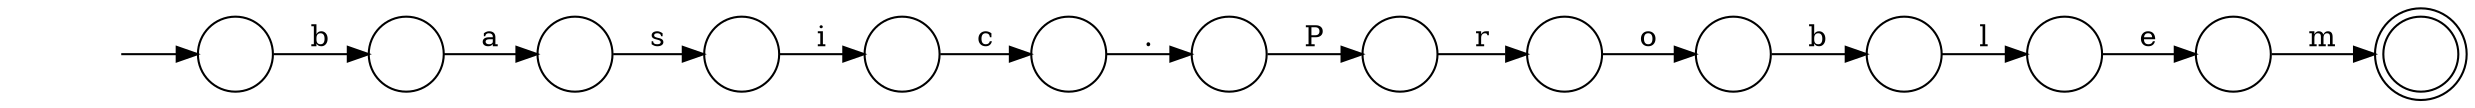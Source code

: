 digraph Automaton {
  rankdir = LR;
  0 [shape=circle,label=""];
  0 -> 12 [label="l"]
  1 [shape=circle,label=""];
  1 -> 7 [label="a"]
  2 [shape=circle,label=""];
  2 -> 4 [label="c"]
  3 [shape=circle,label=""];
  3 -> 0 [label="b"]
  4 [shape=circle,label=""];
  4 -> 10 [label="."]
  5 [shape=circle,label=""];
  initial [shape=plaintext,label=""];
  initial -> 5
  5 -> 1 [label="b"]
  6 [shape=circle,label=""];
  6 -> 8 [label="r"]
  7 [shape=circle,label=""];
  7 -> 13 [label="s"]
  8 [shape=circle,label=""];
  8 -> 3 [label="o"]
  9 [shape=circle,label=""];
  9 -> 11 [label="m"]
  10 [shape=circle,label=""];
  10 -> 6 [label="P"]
  11 [shape=doublecircle,label=""];
  12 [shape=circle,label=""];
  12 -> 9 [label="e"]
  13 [shape=circle,label=""];
  13 -> 2 [label="i"]
}

